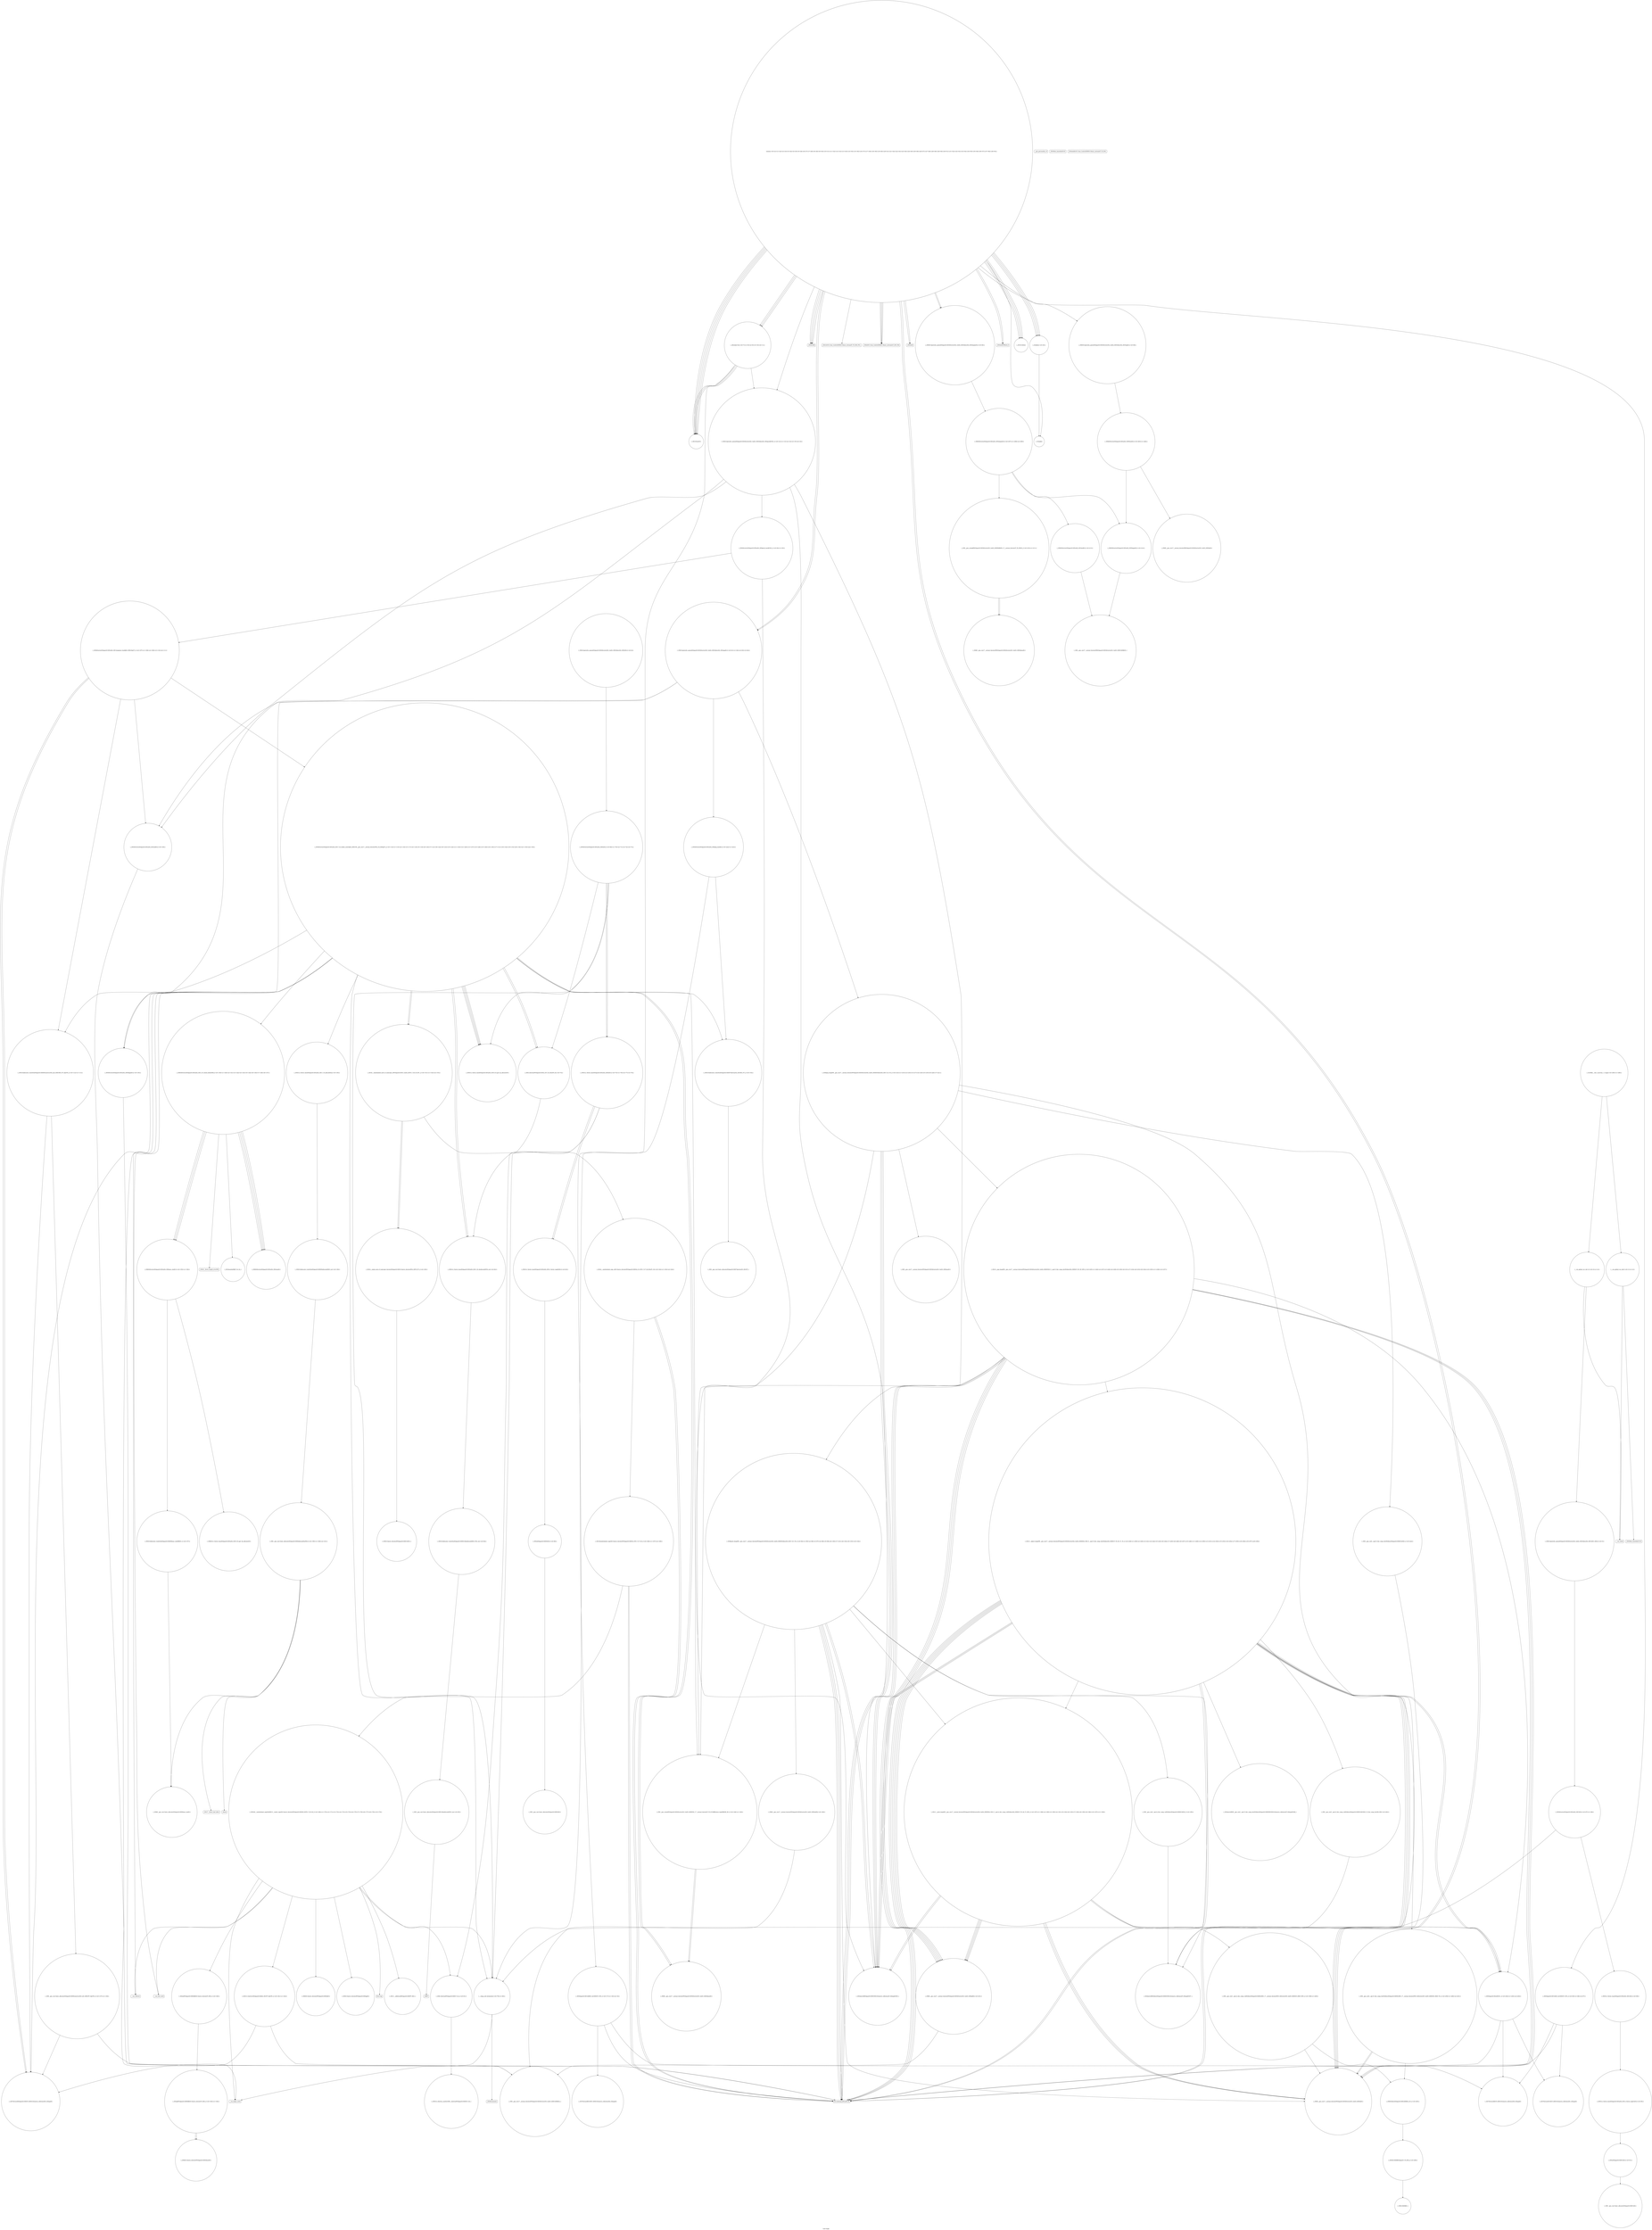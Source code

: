 digraph "Call Graph" {
	label="Call Graph";

	Node0x557dcb10eb00 [shape=record,shape=circle,label="{__cxx_global_var_init|{<s0>1|<s1>2}}"];
	Node0x557dcb10eb00:s0 -> Node0x557dcb10eb80[color=black];
	Node0x557dcb10eb00:s1 -> Node0x557dcb3f6630[color=black];
	Node0x557dcb3fa1d0 [shape=record,shape=circle,label="{_ZSteqIPSt4pairIi1SEEbRKSt13move_iteratorIT_ES8_|{<s0>183|<s1>184}}"];
	Node0x557dcb3fa1d0:s0 -> Node0x557dcb3fa250[color=black];
	Node0x557dcb3fa1d0:s1 -> Node0x557dcb3fa250[color=black];
	Node0x557dcb3f6830 [shape=record,shape=circle,label="{_Z6relaks1Si|{<s0>7|<s1>8|<s2>9|<s3>10|<s4>11}}"];
	Node0x557dcb3f6830:s0 -> Node0x557dcb3f68b0[color=black];
	Node0x557dcb3f6830:s1 -> Node0x557dcb3f68b0[color=black];
	Node0x557dcb3f6830:s2 -> Node0x557dcb3f68b0[color=black];
	Node0x557dcb3f6830:s3 -> Node0x557dcb3f69b0[color=black];
	Node0x557dcb3f6830:s4 -> Node0x557dcb3f6930[color=black];
	Node0x557dcb3f7d30 [shape=record,shape=circle,label="{_ZNK9__gnu_cxx17__normal_iteratorIPSt4pairIi1SESt6vectorIS3_SaIS3_EEEdeEv}"];
	Node0x557dcb3f6bb0 [shape=record,shape=Mrecord,label="{_ZNSirsERi}"];
	Node0x557dcb3f80b0 [shape=record,shape=circle,label="{_ZStltIi1SEbRKSt4pairIT_T0_ES6_|{<s0>206}}"];
	Node0x557dcb3f80b0:s0 -> Node0x557dcb3f8130[color=black];
	Node0x557dcb3f6f30 [shape=record,shape=Mrecord,label="{llvm.memcpy.p0i8.p0i8.i64}"];
	Node0x557dcb3f8430 [shape=record,shape=circle,label="{_ZN9__gnu_cxx17__normal_iteratorIPKSt4pairIi1SESt6vectorIS3_SaIS3_EEEC2ERKS5_}"];
	Node0x557dcb3f72b0 [shape=record,shape=circle,label="{_ZNSt12_Vector_baseISt4pairIi1SESaIS2_EE19_M_get_Tp_allocatorEv}"];
	Node0x557dcb3f87b0 [shape=record,shape=circle,label="{_ZN9__gnu_cxx5__ops15_Iter_comp_iterISt4lessISt4pairIi1SEEEclINS_17__normal_iteratorIPS5_St6vectorIS5_SaIS5_EEEESE_EEbT_T0_|{<s0>259|<s1>260|<s2>261}}"];
	Node0x557dcb3f87b0:s0 -> Node0x557dcb3f7d30[color=black];
	Node0x557dcb3f87b0:s1 -> Node0x557dcb3f7d30[color=black];
	Node0x557dcb3f87b0:s2 -> Node0x557dcb3f8030[color=black];
	Node0x557dcb3f7630 [shape=record,shape=circle,label="{_ZNSt12_Destroy_auxILb1EE9__destroyIPSt4pairIi1SEEEvT_S6_}"];
	Node0x557dcb3f79b0 [shape=record,shape=circle,label="{_ZN9__gnu_cxx13new_allocatorISt4pairIi1SEED2Ev}"];
	Node0x557dcb3f8d50 [shape=record,shape=circle,label="{_ZNSaISt4pairIi1SEEC2Ev|{<s0>91}}"];
	Node0x557dcb3f8d50:s0 -> Node0x557dcb3f8dd0[color=black];
	Node0x557dcb3f90d0 [shape=record,shape=circle,label="{_ZNSt6vectorISt4pairIi1SESaIS2_EE12emplace_backIJS2_EEEvDpOT_|{<s0>107|<s1>108|<s2>109|<s3>110|<s4>111}}"];
	Node0x557dcb3f90d0:s0 -> Node0x557dcb3f91d0[color=black];
	Node0x557dcb3f90d0:s1 -> Node0x557dcb3f9150[color=black];
	Node0x557dcb3f90d0:s2 -> Node0x557dcb3f9050[color=black];
	Node0x557dcb3f90d0:s3 -> Node0x557dcb3f91d0[color=black];
	Node0x557dcb3f90d0:s4 -> Node0x557dcb3f9250[color=black];
	Node0x557dcb3f9450 [shape=record,shape=circle,label="{_ZNSt12_Vector_baseISt4pairIi1SESaIS2_EE11_M_allocateEm|{<s0>150}}"];
	Node0x557dcb3f9450:s0 -> Node0x557dcb3f9ad0[color=black];
	Node0x557dcb3f97d0 [shape=record,shape=circle,label="{_ZNKSt6vectorISt4pairIi1SESaIS2_EE4sizeEv}"];
	Node0x557dcb3f9b50 [shape=record,shape=circle,label="{_ZN9__gnu_cxx13new_allocatorISt4pairIi1SEE8allocateEmPKv|{<s0>159|<s1>160|<s2>161}}"];
	Node0x557dcb3f9b50:s0 -> Node0x557dcb3f9a50[color=black];
	Node0x557dcb3f9b50:s1 -> Node0x557dcb3f9bd0[color=black];
	Node0x557dcb3f9b50:s2 -> Node0x557dcb3f9c50[color=black];
	Node0x557dcb3f9ed0 [shape=record,shape=circle,label="{_ZStneIPSt4pairIi1SEEbRKSt13move_iteratorIT_ES8_|{<s0>180}}"];
	Node0x557dcb3f9ed0:s0 -> Node0x557dcb3fa1d0[color=black];
	Node0x557dcb10eb80 [shape=record,shape=Mrecord,label="{_ZNSt8ios_base4InitC1Ev}"];
	Node0x557dcb3fa250 [shape=record,shape=circle,label="{_ZNKSt13move_iteratorIPSt4pairIi1SEE4baseEv}"];
	Node0x557dcb3f68b0 [shape=record,shape=circle,label="{_ZN1S3warEv}"];
	Node0x557dcb3f7db0 [shape=record,shape=circle,label="{_ZSt11__push_heapIN9__gnu_cxx17__normal_iteratorIPSt4pairIi1SESt6vectorIS4_SaIS4_EEEElS4_NS0_5__ops14_Iter_comp_valISt4lessIS4_EEEEvT_T0_SG_T1_RT2_|{<s0>187|<s1>188|<s2>189|<s3>190|<s4>191|<s5>192|<s6>193|<s7>194|<s8>195|<s9>196|<s10>197|<s11>198}}"];
	Node0x557dcb3f7db0:s0 -> Node0x557dcb3f7f30[color=black];
	Node0x557dcb3f7db0:s1 -> Node0x557dcb3f7eb0[color=black];
	Node0x557dcb3f7db0:s2 -> Node0x557dcb3f7f30[color=black];
	Node0x557dcb3f7db0:s3 -> Node0x557dcb3f7d30[color=black];
	Node0x557dcb3f7db0:s4 -> Node0x557dcb3f8ed0[color=black];
	Node0x557dcb3f7db0:s5 -> Node0x557dcb3f7f30[color=black];
	Node0x557dcb3f7db0:s6 -> Node0x557dcb3f7d30[color=black];
	Node0x557dcb3f7db0:s7 -> Node0x557dcb3f7fb0[color=black];
	Node0x557dcb3f7db0:s8 -> Node0x557dcb3f8ed0[color=black];
	Node0x557dcb3f7db0:s9 -> Node0x557dcb3f7f30[color=black];
	Node0x557dcb3f7db0:s10 -> Node0x557dcb3f7d30[color=black];
	Node0x557dcb3f7db0:s11 -> Node0x557dcb3f7fb0[color=black];
	Node0x557dcb3f6c30 [shape=record,shape=Mrecord,label="{_ZStrsIcSt11char_traitsIcEERSt13basic_istreamIT_T0_ES6_PS3_}"];
	Node0x557dcb3f8130 [shape=record,shape=circle,label="{_ZNK1SltERKS_}"];
	Node0x557dcb3f6fb0 [shape=record,shape=Mrecord,label="{_ZStlsISt11char_traitsIcEERSt13basic_ostreamIcT_ES5_PKc}"];
	Node0x557dcb3f84b0 [shape=record,shape=circle,label="{_ZSt8pop_heapIN9__gnu_cxx17__normal_iteratorIPSt4pairIi1SESt6vectorIS4_SaIS4_EEEESt4lessIS4_EEvT_SC_T0_|{<s0>214|<s1>215|<s2>216|<s3>217|<s4>218|<s5>219|<s6>220|<s7>221}}"];
	Node0x557dcb3f84b0:s0 -> Node0x557dcb3f93d0[color=black];
	Node0x557dcb3f84b0:s1 -> Node0x557dcb3fa3d0[color=black];
	Node0x557dcb3f84b0:s2 -> Node0x557dcb3f85b0[color=black];
	Node0x557dcb3f84b0:s3 -> Node0x557dcb3f8630[color=black];
	Node0x557dcb3f84b0:s4 -> Node0x557dcb3f6f30[color=black];
	Node0x557dcb3f84b0:s5 -> Node0x557dcb3f6f30[color=black];
	Node0x557dcb3f84b0:s6 -> Node0x557dcb3f6f30[color=black];
	Node0x557dcb3f84b0:s7 -> Node0x557dcb3f86b0[color=black];
	Node0x557dcb3f7330 [shape=record,shape=Mrecord,label="{__gxx_personality_v0}"];
	Node0x557dcb3f8830 [shape=record,shape=circle,label="{_ZSt4moveIRN9__gnu_cxx5__ops15_Iter_comp_iterISt4lessISt4pairIi1SEEEEEONSt16remove_referenceIT_E4typeEOSB_}"];
	Node0x557dcb3f76b0 [shape=record,shape=circle,label="{_ZNSt12_Vector_baseISt4pairIi1SESaIS2_EE13_M_deallocateEPS2_m|{<s0>82}}"];
	Node0x557dcb3f76b0:s0 -> Node0x557dcb3f77b0[color=black];
	Node0x557dcb3f7a30 [shape=record,shape=circle,label="{_ZSt7forwardIiEOT_RNSt16remove_referenceIS0_E4typeE}"];
	Node0x557dcb3f8dd0 [shape=record,shape=circle,label="{_ZN9__gnu_cxx13new_allocatorISt4pairIi1SEEC2Ev}"];
	Node0x557dcb3f9150 [shape=record,shape=circle,label="{_ZNSt16allocator_traitsISaISt4pairIi1SEEE9constructIS2_JS2_EEEvRS3_PT_DpOT0_|{<s0>112|<s1>113}}"];
	Node0x557dcb3f9150:s0 -> Node0x557dcb3f91d0[color=black];
	Node0x557dcb3f9150:s1 -> Node0x557dcb3f92d0[color=black];
	Node0x557dcb3f94d0 [shape=record,shape=circle,label="{_ZSt34__uninitialized_move_if_noexcept_aIPSt4pairIi1SES3_SaIS2_EET0_T_S6_S5_RT1_|{<s0>151|<s1>152|<s2>153}}"];
	Node0x557dcb3f94d0:s0 -> Node0x557dcb3f9d50[color=black];
	Node0x557dcb3f94d0:s1 -> Node0x557dcb3f9d50[color=black];
	Node0x557dcb3f94d0:s2 -> Node0x557dcb3f9cd0[color=black];
	Node0x557dcb3f9850 [shape=record,shape=Mrecord,label="{_ZSt20__throw_length_errorPKc}"];
	Node0x557dcb3f9bd0 [shape=record,shape=Mrecord,label="{_ZSt17__throw_bad_allocv}"];
	Node0x557dcb3f9f50 [shape=record,shape=circle,label="{_ZSt10_ConstructISt4pairIi1SEJS2_EEvPT_DpOT0_|{<s0>181|<s1>182}}"];
	Node0x557dcb3f9f50:s0 -> Node0x557dcb3f91d0[color=black];
	Node0x557dcb3f9f50:s1 -> Node0x557dcb3f6f30[color=black];
	Node0x557dcb3f65b0 [shape=record,shape=Mrecord,label="{_ZNSt8ios_base4InitD1Ev}"];
	Node0x557dcb3fa2d0 [shape=record,shape=circle,label="{_ZNSt13move_iteratorIPSt4pairIi1SEEC2ES3_}"];
	Node0x557dcb3f6930 [shape=record,shape=circle,label="{_ZNSt14priority_queueISt4pairIi1SESt6vectorIS2_SaIS2_EESt4lessIS2_EE4pushEOS2_|{<s0>12|<s1>13|<s2>14|<s3>15|<s4>16}}"];
	Node0x557dcb3f6930:s0 -> Node0x557dcb3f8ed0[color=black];
	Node0x557dcb3f6930:s1 -> Node0x557dcb3f8e50[color=black];
	Node0x557dcb3f6930:s2 -> Node0x557dcb3f8fd0[color=black];
	Node0x557dcb3f6930:s3 -> Node0x557dcb3f9050[color=black];
	Node0x557dcb3f6930:s4 -> Node0x557dcb3f8f50[color=black];
	Node0x557dcb3f7e30 [shape=record,shape=circle,label="{_ZN9__gnu_cxx17__normal_iteratorIPSt4pairIi1SESt6vectorIS3_SaIS3_EEEC2ERKS4_}"];
	Node0x557dcb3f6cb0 [shape=record,shape=circle,label="{_ZNKSt14priority_queueISt4pairIi1SESt6vectorIS2_SaIS2_EESt4lessIS2_EE5emptyEv|{<s0>60}}"];
	Node0x557dcb3f6cb0:s0 -> Node0x557dcb3f81b0[color=black];
	Node0x557dcb3f81b0 [shape=record,shape=circle,label="{_ZNKSt6vectorISt4pairIi1SESaIS2_EE5emptyEv|{<s0>207|<s1>208|<s2>209}}"];
	Node0x557dcb3f81b0:s0 -> Node0x557dcb3f82b0[color=black];
	Node0x557dcb3f81b0:s1 -> Node0x557dcb3f8330[color=black];
	Node0x557dcb3f81b0:s2 -> Node0x557dcb3f8230[color=black];
	Node0x557dcb3f7030 [shape=record,shape=Mrecord,label="{_ZNSolsEi}"];
	Node0x557dcb3f8530 [shape=record,shape=circle,label="{_ZNSt6vectorISt4pairIi1SESaIS2_EE8pop_backEv|{<s0>222|<s1>223}}"];
	Node0x557dcb3f8530:s0 -> Node0x557dcb3f95d0[color=black];
	Node0x557dcb3f8530:s1 -> Node0x557dcb3f7430[color=black];
	Node0x557dcb3f73b0 [shape=record,shape=circle,label="{_ZNSt12_Vector_baseISt4pairIi1SESaIS2_EED2Ev|{<s0>75|<s1>76|<s2>77|<s3>78}}"];
	Node0x557dcb3f73b0:s0 -> Node0x557dcb3f76b0[color=black];
	Node0x557dcb3f73b0:s1 -> Node0x557dcb3f7730[color=black];
	Node0x557dcb3f73b0:s2 -> Node0x557dcb3f7730[color=black];
	Node0x557dcb3f73b0:s3 -> Node0x557dcb3f7430[color=black];
	Node0x557dcb3f88b0 [shape=record,shape=circle,label="{_ZN9__gnu_cxx5__ops14_Iter_comp_valISt4lessISt4pairIi1SEEEC2EONS0_15_Iter_comp_iterIS6_EE|{<s0>262}}"];
	Node0x557dcb3f88b0:s0 -> Node0x557dcb3fa3d0[color=black];
	Node0x557dcb3f7730 [shape=record,shape=circle,label="{_ZNSt12_Vector_baseISt4pairIi1SESaIS2_EE12_Vector_implD2Ev|{<s0>83}}"];
	Node0x557dcb3f7730:s0 -> Node0x557dcb3f7930[color=black];
	Node0x557dcb3f7ab0 [shape=record,shape=circle,label="{_ZSt7forwardIR1SEOT_RNSt16remove_referenceIS2_E4typeE}"];
	Node0x557dcb3f8e50 [shape=record,shape=circle,label="{_ZNSt6vectorISt4pairIi1SESaIS2_EE9push_backEOS2_|{<s0>92|<s1>93}}"];
	Node0x557dcb3f8e50:s0 -> Node0x557dcb3f8ed0[color=black];
	Node0x557dcb3f8e50:s1 -> Node0x557dcb3f90d0[color=black];
	Node0x557dcb3f91d0 [shape=record,shape=circle,label="{_ZSt7forwardISt4pairIi1SEEOT_RNSt16remove_referenceIS3_E4typeE}"];
	Node0x557dcb3f9550 [shape=record,shape=circle,label="{_ZNK9__gnu_cxx17__normal_iteratorIPSt4pairIi1SESt6vectorIS3_SaIS3_EEE4baseEv}"];
	Node0x557dcb3f98d0 [shape=record,shape=circle,label="{_ZSt3maxImERKT_S2_S2_}"];
	Node0x557dcb3f9c50 [shape=record,shape=Mrecord,label="{_Znwm}"];
	Node0x557dcb3f9fd0 [shape=record,shape=circle,label="{_ZSt11__addressofISt4pairIi1SEEPT_RS3_}"];
	Node0x557dcb3f6630 [shape=record,shape=Mrecord,label="{__cxa_atexit}"];
	Node0x557dcb3fa350 [shape=record,shape=circle,label="{_ZN9__gnu_cxx13new_allocatorISt4pairIi1SEE7destroyIS3_EEvPT_}"];
	Node0x557dcb3f69b0 [shape=record,shape=circle,label="{_ZNSt4pairIi1SEC2IiRS0_Lb1EEEOT_OT0_|{<s0>17|<s1>18|<s2>19}}"];
	Node0x557dcb3f69b0:s0 -> Node0x557dcb3f7a30[color=black];
	Node0x557dcb3f69b0:s1 -> Node0x557dcb3f7ab0[color=black];
	Node0x557dcb3f69b0:s2 -> Node0x557dcb3f6f30[color=black];
	Node0x557dcb3f7eb0 [shape=record,shape=circle,label="{_ZN9__gnu_cxx5__ops14_Iter_comp_valISt4lessISt4pairIi1SEEEclINS_17__normal_iteratorIPS5_St6vectorIS5_SaIS5_EEEES5_EEbT_RT0_|{<s0>199|<s1>200}}"];
	Node0x557dcb3f7eb0:s0 -> Node0x557dcb3f7d30[color=black];
	Node0x557dcb3f7eb0:s1 -> Node0x557dcb3f8030[color=black];
	Node0x557dcb3f6d30 [shape=record,shape=circle,label="{_ZNSt14priority_queueISt4pairIi1SESt6vectorIS2_SaIS2_EESt4lessIS2_EE3popEv|{<s0>61|<s1>62|<s2>63|<s3>64}}"];
	Node0x557dcb3f6d30:s0 -> Node0x557dcb3f8fd0[color=black];
	Node0x557dcb3f6d30:s1 -> Node0x557dcb3f9050[color=black];
	Node0x557dcb3f6d30:s2 -> Node0x557dcb3f84b0[color=black];
	Node0x557dcb3f6d30:s3 -> Node0x557dcb3f8530[color=black];
	Node0x557dcb3f8230 [shape=record,shape=circle,label="{_ZN9__gnu_cxxeqIPKSt4pairIi1SESt6vectorIS3_SaIS3_EEEEbRKNS_17__normal_iteratorIT_T0_EESE_|{<s0>210|<s1>211}}"];
	Node0x557dcb3f8230:s0 -> Node0x557dcb3f83b0[color=black];
	Node0x557dcb3f8230:s1 -> Node0x557dcb3f83b0[color=black];
	Node0x557dcb3f70b0 [shape=record,shape=Mrecord,label="{_ZNSolsEPFRSoS_E}"];
	Node0x557dcb3f85b0 [shape=record,shape=circle,label="{_ZN9__gnu_cxx5__ops15_Iter_comp_iterISt4lessISt4pairIi1SEEEC2ES6_|{<s0>224}}"];
	Node0x557dcb3f85b0:s0 -> Node0x557dcb3fa3d0[color=black];
	Node0x557dcb3f7430 [shape=record,shape=circle,label="{__clang_call_terminate|{<s0>79|<s1>80}}"];
	Node0x557dcb3f7430:s0 -> Node0x557dcb3f74b0[color=black];
	Node0x557dcb3f7430:s1 -> Node0x557dcb3f7530[color=black];
	Node0x557dcb3f8930 [shape=record,shape=circle,label="{_ZNKSt6vectorISt4pairIi1SESaIS2_EE5frontEv|{<s0>263|<s1>264}}"];
	Node0x557dcb3f8930:s0 -> Node0x557dcb3f82b0[color=black];
	Node0x557dcb3f8930:s1 -> Node0x557dcb3f89b0[color=black];
	Node0x557dcb3f77b0 [shape=record,shape=circle,label="{_ZNSt16allocator_traitsISaISt4pairIi1SEEE10deallocateERS3_PS2_m|{<s0>84}}"];
	Node0x557dcb3f77b0:s0 -> Node0x557dcb3f7830[color=black];
	Node0x557dcb3f7b30 [shape=record,shape=circle,label="{_ZSt7forwardI1SEOT_RNSt16remove_referenceIS1_E4typeE}"];
	Node0x557dcb3f8ed0 [shape=record,shape=circle,label="{_ZSt4moveIRSt4pairIi1SEEONSt16remove_referenceIT_E4typeEOS5_}"];
	Node0x557dcb3f9250 [shape=record,shape=circle,label="{_ZNSt6vectorISt4pairIi1SESaIS2_EE17_M_realloc_insertIJS2_EEEvN9__gnu_cxx17__normal_iteratorIPS2_S4_EEDpOT_|{<s0>114|<s1>115|<s2>116|<s3>117|<s4>118|<s5>119|<s6>120|<s7>121|<s8>122|<s9>123|<s10>124|<s11>125|<s12>126|<s13>127|<s14>128|<s15>129|<s16>130|<s17>131|<s18>132|<s19>133|<s20>134|<s21>135|<s22>136}}"];
	Node0x557dcb3f9250:s0 -> Node0x557dcb3f9350[color=black];
	Node0x557dcb3f9250:s1 -> Node0x557dcb3f8fd0[color=black];
	Node0x557dcb3f9250:s2 -> Node0x557dcb3f93d0[color=black];
	Node0x557dcb3f9250:s3 -> Node0x557dcb3f9450[color=black];
	Node0x557dcb3f9250:s4 -> Node0x557dcb3f91d0[color=black];
	Node0x557dcb3f9250:s5 -> Node0x557dcb3f9150[color=black];
	Node0x557dcb3f9250:s6 -> Node0x557dcb3f9550[color=black];
	Node0x557dcb3f9250:s7 -> Node0x557dcb3f72b0[color=black];
	Node0x557dcb3f9250:s8 -> Node0x557dcb3f94d0[color=black];
	Node0x557dcb3f9250:s9 -> Node0x557dcb3f9550[color=black];
	Node0x557dcb3f9250:s10 -> Node0x557dcb3f72b0[color=black];
	Node0x557dcb3f9250:s11 -> Node0x557dcb3f94d0[color=black];
	Node0x557dcb3f9250:s12 -> Node0x557dcb3f74b0[color=black];
	Node0x557dcb3f9250:s13 -> Node0x557dcb3f95d0[color=black];
	Node0x557dcb3f9250:s14 -> Node0x557dcb3f96d0[color=black];
	Node0x557dcb3f9250:s15 -> Node0x557dcb3f72b0[color=black];
	Node0x557dcb3f9250:s16 -> Node0x557dcb3f7230[color=black];
	Node0x557dcb3f9250:s17 -> Node0x557dcb3f76b0[color=black];
	Node0x557dcb3f9250:s18 -> Node0x557dcb3f9650[color=black];
	Node0x557dcb3f9250:s19 -> Node0x557dcb3f72b0[color=black];
	Node0x557dcb3f9250:s20 -> Node0x557dcb3f7230[color=black];
	Node0x557dcb3f9250:s21 -> Node0x557dcb3f76b0[color=black];
	Node0x557dcb3f9250:s22 -> Node0x557dcb3f7430[color=black];
	Node0x557dcb3f95d0 [shape=record,shape=circle,label="{_ZNSt16allocator_traitsISaISt4pairIi1SEEE7destroyIS2_EEvRS3_PT_|{<s0>154}}"];
	Node0x557dcb3f95d0:s0 -> Node0x557dcb3fa350[color=black];
	Node0x557dcb3f9950 [shape=record,shape=circle,label="{_ZNSt16allocator_traitsISaISt4pairIi1SEEE8max_sizeERKS3_|{<s0>157}}"];
	Node0x557dcb3f9950:s0 -> Node0x557dcb3f9a50[color=black];
	Node0x557dcb3f9cd0 [shape=record,shape=circle,label="{_ZSt22__uninitialized_copy_aISt13move_iteratorIPSt4pairIi1SEES4_S3_ET0_T_S7_S6_RSaIT1_E|{<s0>162|<s1>163|<s2>164}}"];
	Node0x557dcb3f9cd0:s0 -> Node0x557dcb3f6f30[color=black];
	Node0x557dcb3f9cd0:s1 -> Node0x557dcb3f6f30[color=black];
	Node0x557dcb3f9cd0:s2 -> Node0x557dcb3f9dd0[color=black];
	Node0x557dcb3fa050 [shape=record,shape=circle,label="{_ZNKSt13move_iteratorIPSt4pairIi1SEEdeEv}"];
	Node0x557dcb3f66b0 [shape=record,shape=circle,label="{__cxx_global_var_init.1|{<s0>3|<s1>4}}"];
	Node0x557dcb3f66b0:s0 -> Node0x557dcb3f6730[color=black];
	Node0x557dcb3f66b0:s1 -> Node0x557dcb3f6630[color=black];
	Node0x557dcb3fa3d0 [shape=record,shape=circle,label="{_ZSt4moveIRSt4lessISt4pairIi1SEEEONSt16remove_referenceIT_E4typeEOS7_}"];
	Node0x557dcb3f6a30 [shape=record,shape=circle,label="{_Z3zakiii}"];
	Node0x557dcb3f7f30 [shape=record,shape=circle,label="{_ZNK9__gnu_cxx17__normal_iteratorIPSt4pairIi1SESt6vectorIS3_SaIS3_EEEplEl|{<s0>201}}"];
	Node0x557dcb3f7f30:s0 -> Node0x557dcb3f7e30[color=black];
	Node0x557dcb3f6db0 [shape=record,shape=circle,label="{_ZN1SC2Eiiii}"];
	Node0x557dcb3f82b0 [shape=record,shape=circle,label="{_ZNKSt6vectorISt4pairIi1SESaIS2_EE5beginEv|{<s0>212}}"];
	Node0x557dcb3f82b0:s0 -> Node0x557dcb3f8430[color=black];
	Node0x557dcb3f7130 [shape=record,shape=Mrecord,label="{_ZSt4endlIcSt11char_traitsIcEERSt13basic_ostreamIT_T0_ES6_}"];
	Node0x557dcb3f8630 [shape=record,shape=circle,label="{_ZN9__gnu_cxx17__normal_iteratorIPSt4pairIi1SESt6vectorIS3_SaIS3_EEEmmEv}"];
	Node0x557dcb3f74b0 [shape=record,shape=Mrecord,label="{__cxa_begin_catch}"];
	Node0x557dcb3f89b0 [shape=record,shape=circle,label="{_ZNK9__gnu_cxx17__normal_iteratorIPKSt4pairIi1SESt6vectorIS3_SaIS3_EEEdeEv}"];
	Node0x557dcb3f7830 [shape=record,shape=circle,label="{_ZN9__gnu_cxx13new_allocatorISt4pairIi1SEE10deallocateEPS3_m|{<s0>85}}"];
	Node0x557dcb3f7830:s0 -> Node0x557dcb3f78b0[color=black];
	Node0x557dcb3f7bb0 [shape=record,shape=circle,label="{_ZNSt6vectorISt4pairIi1SESaIS2_EEC2Ev|{<s0>87|<s1>88}}"];
	Node0x557dcb3f7bb0:s0 -> Node0x557dcb3f7c30[color=black];
	Node0x557dcb3f7bb0:s1 -> Node0x557dcb3f7430[color=black];
	Node0x557dcb3f8f50 [shape=record,shape=circle,label="{_ZSt9push_heapIN9__gnu_cxx17__normal_iteratorIPSt4pairIi1SESt6vectorIS4_SaIS4_EEEESt4lessIS4_EEvT_SC_T0_|{<s0>94|<s1>95|<s2>96|<s3>97|<s4>98|<s5>99|<s6>100|<s7>101|<s8>102|<s9>103|<s10>104}}"];
	Node0x557dcb3f8f50:s0 -> Node0x557dcb3fa3d0[color=black];
	Node0x557dcb3f8f50:s1 -> Node0x557dcb3fa450[color=black];
	Node0x557dcb3f8f50:s2 -> Node0x557dcb3f7cb0[color=black];
	Node0x557dcb3f8f50:s3 -> Node0x557dcb3f7d30[color=black];
	Node0x557dcb3f8f50:s4 -> Node0x557dcb3f8ed0[color=black];
	Node0x557dcb3f8f50:s5 -> Node0x557dcb3f6f30[color=black];
	Node0x557dcb3f8f50:s6 -> Node0x557dcb3f6f30[color=black];
	Node0x557dcb3f8f50:s7 -> Node0x557dcb3f93d0[color=black];
	Node0x557dcb3f8f50:s8 -> Node0x557dcb3f8ed0[color=black];
	Node0x557dcb3f8f50:s9 -> Node0x557dcb3f6f30[color=black];
	Node0x557dcb3f8f50:s10 -> Node0x557dcb3f7db0[color=black];
	Node0x557dcb3f92d0 [shape=record,shape=circle,label="{_ZN9__gnu_cxx13new_allocatorISt4pairIi1SEE9constructIS3_JS3_EEEvPT_DpOT0_|{<s0>137|<s1>138}}"];
	Node0x557dcb3f92d0:s0 -> Node0x557dcb3f91d0[color=black];
	Node0x557dcb3f92d0:s1 -> Node0x557dcb3f6f30[color=black];
	Node0x557dcb3f9650 [shape=record,shape=Mrecord,label="{__cxa_rethrow}"];
	Node0x557dcb3f99d0 [shape=record,shape=circle,label="{_ZNKSt12_Vector_baseISt4pairIi1SESaIS2_EE19_M_get_Tp_allocatorEv}"];
	Node0x557dcb3f9d50 [shape=record,shape=circle,label="{_ZSt32__make_move_if_noexcept_iteratorISt4pairIi1SESt13move_iteratorIPS2_EET0_PT_|{<s0>165}}"];
	Node0x557dcb3f9d50:s0 -> Node0x557dcb3fa2d0[color=black];
	Node0x557dcb3fa0d0 [shape=record,shape=circle,label="{_ZNSt13move_iteratorIPSt4pairIi1SEEppEv}"];
	Node0x557dcb3f6730 [shape=record,shape=circle,label="{_ZNSt14priority_queueISt4pairIi1SESt6vectorIS2_SaIS2_EESt4lessIS2_EEC2IS5_vEEv|{<s0>5}}"];
	Node0x557dcb3f6730:s0 -> Node0x557dcb3f7bb0[color=black];
	Node0x557dcb3fa450 [shape=record,shape=circle,label="{_ZN9__gnu_cxx5__ops14_Iter_comp_valISt4lessISt4pairIi1SEEEC2ES6_|{<s0>185}}"];
	Node0x557dcb3fa450:s0 -> Node0x557dcb3fa3d0[color=black];
	Node0x557dcb3f6ab0 [shape=record,shape=circle,label="{_Z2okiiii|{<s0>20}}"];
	Node0x557dcb3f6ab0:s0 -> Node0x557dcb3f6a30[color=black];
	Node0x557dcb3f7fb0 [shape=record,shape=circle,label="{_ZNSt4pairIi1SEaSEOS1_|{<s0>202|<s1>203|<s2>204}}"];
	Node0x557dcb3f7fb0:s0 -> Node0x557dcb3f7a30[color=black];
	Node0x557dcb3f7fb0:s1 -> Node0x557dcb3f7b30[color=black];
	Node0x557dcb3f7fb0:s2 -> Node0x557dcb3f6f30[color=black];
	Node0x557dcb3f6e30 [shape=record,shape=circle,label="{_ZNSt4pairIi1SEC2IiS0_Lb1EEEOT_OT0_|{<s0>65|<s1>66|<s2>67}}"];
	Node0x557dcb3f6e30:s0 -> Node0x557dcb3f7a30[color=black];
	Node0x557dcb3f6e30:s1 -> Node0x557dcb3f7b30[color=black];
	Node0x557dcb3f6e30:s2 -> Node0x557dcb3f6f30[color=black];
	Node0x557dcb3f8330 [shape=record,shape=circle,label="{_ZNKSt6vectorISt4pairIi1SESaIS2_EE3endEv|{<s0>213}}"];
	Node0x557dcb3f8330:s0 -> Node0x557dcb3f8430[color=black];
	Node0x557dcb3f71b0 [shape=record,shape=circle,label="{_ZNSt6vectorISt4pairIi1SESaIS2_EED2Ev|{<s0>69|<s1>70|<s2>71|<s3>72|<s4>73}}"];
	Node0x557dcb3f71b0:s0 -> Node0x557dcb3f72b0[color=black];
	Node0x557dcb3f71b0:s1 -> Node0x557dcb3f7230[color=black];
	Node0x557dcb3f71b0:s2 -> Node0x557dcb3f73b0[color=black];
	Node0x557dcb3f71b0:s3 -> Node0x557dcb3f73b0[color=black];
	Node0x557dcb3f71b0:s4 -> Node0x557dcb3f7430[color=black];
	Node0x557dcb3f86b0 [shape=record,shape=circle,label="{_ZSt10__pop_heapIN9__gnu_cxx17__normal_iteratorIPSt4pairIi1SESt6vectorIS4_SaIS4_EEEENS0_5__ops15_Iter_comp_iterISt4lessIS4_EEEEvT_SF_SF_RT0_|{<s0>225|<s1>226|<s2>227|<s3>228|<s4>229|<s5>230|<s6>231|<s7>232|<s8>233|<s9>234|<s10>235|<s11>236|<s12>237}}"];
	Node0x557dcb3f86b0:s0 -> Node0x557dcb3f7d30[color=black];
	Node0x557dcb3f86b0:s1 -> Node0x557dcb3f8ed0[color=black];
	Node0x557dcb3f86b0:s2 -> Node0x557dcb3f6f30[color=black];
	Node0x557dcb3f86b0:s3 -> Node0x557dcb3f7d30[color=black];
	Node0x557dcb3f86b0:s4 -> Node0x557dcb3f8ed0[color=black];
	Node0x557dcb3f86b0:s5 -> Node0x557dcb3f7d30[color=black];
	Node0x557dcb3f86b0:s6 -> Node0x557dcb3f7fb0[color=black];
	Node0x557dcb3f86b0:s7 -> Node0x557dcb3f6f30[color=black];
	Node0x557dcb3f86b0:s8 -> Node0x557dcb3f93d0[color=black];
	Node0x557dcb3f86b0:s9 -> Node0x557dcb3f8ed0[color=black];
	Node0x557dcb3f86b0:s10 -> Node0x557dcb3f6f30[color=black];
	Node0x557dcb3f86b0:s11 -> Node0x557dcb3f6f30[color=black];
	Node0x557dcb3f86b0:s12 -> Node0x557dcb3f8730[color=black];
	Node0x557dcb3f7530 [shape=record,shape=Mrecord,label="{_ZSt9terminatev}"];
	Node0x557dcb3f8a30 [shape=record,shape=circle,label="{_GLOBAL__sub_I_marcina_1_0.cpp|{<s0>265|<s1>266}}"];
	Node0x557dcb3f8a30:s0 -> Node0x557dcb10eb00[color=black];
	Node0x557dcb3f8a30:s1 -> Node0x557dcb3f66b0[color=black];
	Node0x557dcb3f78b0 [shape=record,shape=Mrecord,label="{_ZdlPv}"];
	Node0x557dcb3f7c30 [shape=record,shape=circle,label="{_ZNSt12_Vector_baseISt4pairIi1SESaIS2_EEC2Ev|{<s0>89}}"];
	Node0x557dcb3f7c30:s0 -> Node0x557dcb3f8cd0[color=black];
	Node0x557dcb3f8fd0 [shape=record,shape=circle,label="{_ZNSt6vectorISt4pairIi1SESaIS2_EE5beginEv|{<s0>105}}"];
	Node0x557dcb3f8fd0:s0 -> Node0x557dcb3f7e30[color=black];
	Node0x557dcb3f9350 [shape=record,shape=circle,label="{_ZNKSt6vectorISt4pairIi1SESaIS2_EE12_M_check_lenEmPKc|{<s0>139|<s1>140|<s2>141|<s3>142|<s4>143|<s5>144|<s6>145|<s7>146|<s8>147}}"];
	Node0x557dcb3f9350:s0 -> Node0x557dcb3f9750[color=black];
	Node0x557dcb3f9350:s1 -> Node0x557dcb3f97d0[color=black];
	Node0x557dcb3f9350:s2 -> Node0x557dcb3f9850[color=black];
	Node0x557dcb3f9350:s3 -> Node0x557dcb3f97d0[color=black];
	Node0x557dcb3f9350:s4 -> Node0x557dcb3f97d0[color=black];
	Node0x557dcb3f9350:s5 -> Node0x557dcb3f98d0[color=black];
	Node0x557dcb3f9350:s6 -> Node0x557dcb3f97d0[color=black];
	Node0x557dcb3f9350:s7 -> Node0x557dcb3f9750[color=black];
	Node0x557dcb3f9350:s8 -> Node0x557dcb3f9750[color=black];
	Node0x557dcb3f96d0 [shape=record,shape=Mrecord,label="{__cxa_end_catch}"];
	Node0x557dcb3f9a50 [shape=record,shape=circle,label="{_ZNK9__gnu_cxx13new_allocatorISt4pairIi1SEE8max_sizeEv}"];
	Node0x557dcb3f9dd0 [shape=record,shape=circle,label="{_ZSt18uninitialized_copyISt13move_iteratorIPSt4pairIi1SEES4_ET0_T_S7_S6_|{<s0>166|<s1>167|<s2>168}}"];
	Node0x557dcb3f9dd0:s0 -> Node0x557dcb3f6f30[color=black];
	Node0x557dcb3f9dd0:s1 -> Node0x557dcb3f6f30[color=black];
	Node0x557dcb3f9dd0:s2 -> Node0x557dcb3f9e50[color=black];
	Node0x557dcb3fa150 [shape=record,shape=Mrecord,label="{llvm.trap}"];
	Node0x557dcb3f67b0 [shape=record,shape=circle,label="{_ZNSt14priority_queueISt4pairIi1SESt6vectorIS2_SaIS2_EESt4lessIS2_EED2Ev|{<s0>6}}"];
	Node0x557dcb3f67b0:s0 -> Node0x557dcb3f71b0[color=black];
	Node0x557dcb3f7cb0 [shape=record,shape=circle,label="{_ZNK9__gnu_cxx17__normal_iteratorIPSt4pairIi1SESt6vectorIS3_SaIS3_EEEmiEl|{<s0>186}}"];
	Node0x557dcb3f7cb0:s0 -> Node0x557dcb3f7e30[color=black];
	Node0x557dcb3f6b30 [shape=record,shape=circle,label="{main|{<s0>21|<s1>22|<s2>23|<s3>24|<s4>25|<s5>26|<s6>27|<s7>28|<s8>29|<s9>30|<s10>31|<s11>32|<s12>33|<s13>34|<s14>35|<s15>36|<s16>37|<s17>38|<s18>39|<s19>40|<s20>41|<s21>42|<s22>43|<s23>44|<s24>45|<s25>46|<s26>47|<s27>48|<s28>49|<s29>50|<s30>51|<s31>52|<s32>53|<s33>54|<s34>55|<s35>56|<s36>57|<s37>58|<s38>59}}"];
	Node0x557dcb3f6b30:s0 -> Node0x557dcb3f6bb0[color=black];
	Node0x557dcb3f6b30:s1 -> Node0x557dcb3f6bb0[color=black];
	Node0x557dcb3f6b30:s2 -> Node0x557dcb3f6bb0[color=black];
	Node0x557dcb3f6b30:s3 -> Node0x557dcb3f6bb0[color=black];
	Node0x557dcb3f6b30:s4 -> Node0x557dcb3f6c30[color=black];
	Node0x557dcb3f6b30:s5 -> Node0x557dcb3f6cb0[color=black];
	Node0x557dcb3f6b30:s6 -> Node0x557dcb3f6d30[color=black];
	Node0x557dcb3f6b30:s7 -> Node0x557dcb3f6db0[color=black];
	Node0x557dcb3f6b30:s8 -> Node0x557dcb3f6e30[color=black];
	Node0x557dcb3f6b30:s9 -> Node0x557dcb3f6930[color=black];
	Node0x557dcb3f6b30:s10 -> Node0x557dcb3f6cb0[color=black];
	Node0x557dcb3f6b30:s11 -> Node0x557dcb3f6eb0[color=black];
	Node0x557dcb3f6b30:s12 -> Node0x557dcb3f6f30[color=black];
	Node0x557dcb3f6b30:s13 -> Node0x557dcb3f6d30[color=black];
	Node0x557dcb3f6b30:s14 -> Node0x557dcb3f6f30[color=black];
	Node0x557dcb3f6b30:s15 -> Node0x557dcb3f68b0[color=black];
	Node0x557dcb3f6b30:s16 -> Node0x557dcb3f68b0[color=black];
	Node0x557dcb3f6b30:s17 -> Node0x557dcb3f6a30[color=black];
	Node0x557dcb3f6b30:s18 -> Node0x557dcb3f6db0[color=black];
	Node0x557dcb3f6b30:s19 -> Node0x557dcb3f68b0[color=black];
	Node0x557dcb3f6b30:s20 -> Node0x557dcb3f6830[color=black];
	Node0x557dcb3f6b30:s21 -> Node0x557dcb3f6ab0[color=black];
	Node0x557dcb3f6b30:s22 -> Node0x557dcb3f6ab0[color=black];
	Node0x557dcb3f6b30:s23 -> Node0x557dcb3f6db0[color=black];
	Node0x557dcb3f6b30:s24 -> Node0x557dcb3f68b0[color=black];
	Node0x557dcb3f6b30:s25 -> Node0x557dcb3f6830[color=black];
	Node0x557dcb3f6b30:s26 -> Node0x557dcb3f6ab0[color=black];
	Node0x557dcb3f6b30:s27 -> Node0x557dcb3f6ab0[color=black];
	Node0x557dcb3f6b30:s28 -> Node0x557dcb3f6db0[color=black];
	Node0x557dcb3f6b30:s29 -> Node0x557dcb3f68b0[color=black];
	Node0x557dcb3f6b30:s30 -> Node0x557dcb3f6830[color=black];
	Node0x557dcb3f6b30:s31 -> Node0x557dcb3f6fb0[color=black];
	Node0x557dcb3f6b30:s32 -> Node0x557dcb3f7030[color=black];
	Node0x557dcb3f6b30:s33 -> Node0x557dcb3f6fb0[color=black];
	Node0x557dcb3f6b30:s34 -> Node0x557dcb3f6fb0[color=black];
	Node0x557dcb3f6b30:s35 -> Node0x557dcb3f70b0[color=black];
	Node0x557dcb3f6b30:s36 -> Node0x557dcb3f6fb0[color=black];
	Node0x557dcb3f6b30:s37 -> Node0x557dcb3f7030[color=black];
	Node0x557dcb3f6b30:s38 -> Node0x557dcb3f70b0[color=black];
	Node0x557dcb3f8030 [shape=record,shape=circle,label="{_ZNKSt4lessISt4pairIi1SEEclERKS2_S5_|{<s0>205}}"];
	Node0x557dcb3f8030:s0 -> Node0x557dcb3f80b0[color=black];
	Node0x557dcb3f6eb0 [shape=record,shape=circle,label="{_ZNKSt14priority_queueISt4pairIi1SESt6vectorIS2_SaIS2_EESt4lessIS2_EE3topEv|{<s0>68}}"];
	Node0x557dcb3f6eb0:s0 -> Node0x557dcb3f8930[color=black];
	Node0x557dcb3f83b0 [shape=record,shape=circle,label="{_ZNK9__gnu_cxx17__normal_iteratorIPKSt4pairIi1SESt6vectorIS3_SaIS3_EEE4baseEv}"];
	Node0x557dcb3f7230 [shape=record,shape=circle,label="{_ZSt8_DestroyIPSt4pairIi1SES2_EvT_S4_RSaIT0_E|{<s0>74}}"];
	Node0x557dcb3f7230:s0 -> Node0x557dcb3f75b0[color=black];
	Node0x557dcb3f8730 [shape=record,shape=circle,label="{_ZSt13__adjust_heapIN9__gnu_cxx17__normal_iteratorIPSt4pairIi1SESt6vectorIS4_SaIS4_EEEElS4_NS0_5__ops15_Iter_comp_iterISt4lessIS4_EEEEvT_T0_SG_T1_T2_|{<s0>238|<s1>239|<s2>240|<s3>241|<s4>242|<s5>243|<s6>244|<s7>245|<s8>246|<s9>247|<s10>248|<s11>249|<s12>250|<s13>251|<s14>252|<s15>253|<s16>254|<s17>255|<s18>256|<s19>257|<s20>258}}"];
	Node0x557dcb3f8730:s0 -> Node0x557dcb3f7f30[color=black];
	Node0x557dcb3f8730:s1 -> Node0x557dcb3f7f30[color=black];
	Node0x557dcb3f8730:s2 -> Node0x557dcb3f87b0[color=black];
	Node0x557dcb3f8730:s3 -> Node0x557dcb3f7f30[color=black];
	Node0x557dcb3f8730:s4 -> Node0x557dcb3f7d30[color=black];
	Node0x557dcb3f8730:s5 -> Node0x557dcb3f8ed0[color=black];
	Node0x557dcb3f8730:s6 -> Node0x557dcb3f7f30[color=black];
	Node0x557dcb3f8730:s7 -> Node0x557dcb3f7d30[color=black];
	Node0x557dcb3f8730:s8 -> Node0x557dcb3f7fb0[color=black];
	Node0x557dcb3f8730:s9 -> Node0x557dcb3f7f30[color=black];
	Node0x557dcb3f8730:s10 -> Node0x557dcb3f7d30[color=black];
	Node0x557dcb3f8730:s11 -> Node0x557dcb3f8ed0[color=black];
	Node0x557dcb3f8730:s12 -> Node0x557dcb3f7f30[color=black];
	Node0x557dcb3f8730:s13 -> Node0x557dcb3f7d30[color=black];
	Node0x557dcb3f8730:s14 -> Node0x557dcb3f7fb0[color=black];
	Node0x557dcb3f8730:s15 -> Node0x557dcb3f8830[color=black];
	Node0x557dcb3f8730:s16 -> Node0x557dcb3f88b0[color=black];
	Node0x557dcb3f8730:s17 -> Node0x557dcb3f6f30[color=black];
	Node0x557dcb3f8730:s18 -> Node0x557dcb3f8ed0[color=black];
	Node0x557dcb3f8730:s19 -> Node0x557dcb3f6f30[color=black];
	Node0x557dcb3f8730:s20 -> Node0x557dcb3f7db0[color=black];
	Node0x557dcb3f75b0 [shape=record,shape=circle,label="{_ZSt8_DestroyIPSt4pairIi1SEEvT_S4_|{<s0>81}}"];
	Node0x557dcb3f75b0:s0 -> Node0x557dcb3f7630[color=black];
	Node0x557dcb3f7930 [shape=record,shape=circle,label="{_ZNSaISt4pairIi1SEED2Ev|{<s0>86}}"];
	Node0x557dcb3f7930:s0 -> Node0x557dcb3f79b0[color=black];
	Node0x557dcb3f8cd0 [shape=record,shape=circle,label="{_ZNSt12_Vector_baseISt4pairIi1SESaIS2_EE12_Vector_implC2Ev|{<s0>90}}"];
	Node0x557dcb3f8cd0:s0 -> Node0x557dcb3f8d50[color=black];
	Node0x557dcb3f9050 [shape=record,shape=circle,label="{_ZNSt6vectorISt4pairIi1SESaIS2_EE3endEv|{<s0>106}}"];
	Node0x557dcb3f9050:s0 -> Node0x557dcb3f7e30[color=black];
	Node0x557dcb3f93d0 [shape=record,shape=circle,label="{_ZN9__gnu_cxxmiIPSt4pairIi1SESt6vectorIS3_SaIS3_EEEENS_17__normal_iteratorIT_T0_E15difference_typeERKSB_SE_|{<s0>148|<s1>149}}"];
	Node0x557dcb3f93d0:s0 -> Node0x557dcb3f9550[color=black];
	Node0x557dcb3f93d0:s1 -> Node0x557dcb3f9550[color=black];
	Node0x557dcb3f9750 [shape=record,shape=circle,label="{_ZNKSt6vectorISt4pairIi1SESaIS2_EE8max_sizeEv|{<s0>155|<s1>156}}"];
	Node0x557dcb3f9750:s0 -> Node0x557dcb3f99d0[color=black];
	Node0x557dcb3f9750:s1 -> Node0x557dcb3f9950[color=black];
	Node0x557dcb3f9ad0 [shape=record,shape=circle,label="{_ZNSt16allocator_traitsISaISt4pairIi1SEEE8allocateERS3_m|{<s0>158}}"];
	Node0x557dcb3f9ad0:s0 -> Node0x557dcb3f9b50[color=black];
	Node0x557dcb3f9e50 [shape=record,shape=circle,label="{_ZNSt20__uninitialized_copyILb0EE13__uninit_copyISt13move_iteratorIPSt4pairIi1SEES6_EET0_T_S9_S8_|{<s0>169|<s1>170|<s2>171|<s3>172|<s4>173|<s5>174|<s6>175|<s7>176|<s8>177|<s9>178|<s10>179}}"];
	Node0x557dcb3f9e50:s0 -> Node0x557dcb3f9ed0[color=black];
	Node0x557dcb3f9e50:s1 -> Node0x557dcb3f9fd0[color=black];
	Node0x557dcb3f9e50:s2 -> Node0x557dcb3fa050[color=black];
	Node0x557dcb3f9e50:s3 -> Node0x557dcb3f9f50[color=black];
	Node0x557dcb3f9e50:s4 -> Node0x557dcb3fa0d0[color=black];
	Node0x557dcb3f9e50:s5 -> Node0x557dcb3f74b0[color=black];
	Node0x557dcb3f9e50:s6 -> Node0x557dcb3f75b0[color=black];
	Node0x557dcb3f9e50:s7 -> Node0x557dcb3f9650[color=black];
	Node0x557dcb3f9e50:s8 -> Node0x557dcb3f96d0[color=black];
	Node0x557dcb3f9e50:s9 -> Node0x557dcb3fa150[color=black];
	Node0x557dcb3f9e50:s10 -> Node0x557dcb3f7430[color=black];
}
